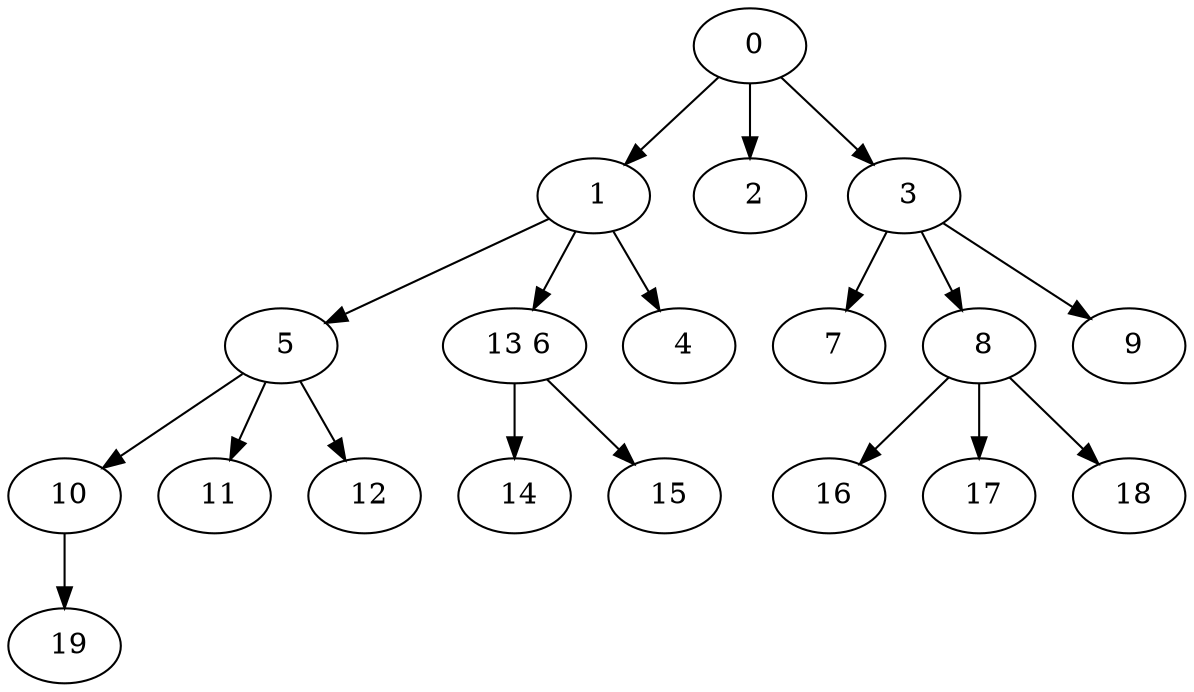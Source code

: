 digraph mytree {
" 0" -> " 1";
" 0" -> " 2";
" 0" -> " 3";
" 1" -> " 5";
" 1" -> " 13 6";
" 1" -> " 4";
" 2";
" 3" -> " 7";
" 3" -> " 8";
" 3" -> " 9";
" 5" -> " 10";
" 5" -> " 11";
" 5" -> " 12";
" 13 6" -> " 14";
" 13 6" -> " 15";
" 7";
" 8" -> " 16";
" 8" -> " 17";
" 8" -> " 18";
" 9";
" 10" -> " 19";
" 11";
" 12";
" 16";
" 17";
" 18";
" 19";
" 14";
" 15";
" 4";
}
